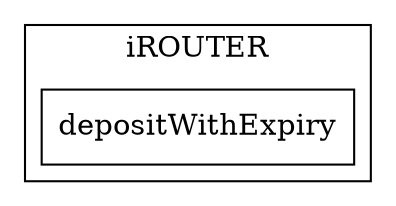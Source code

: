 strict digraph {
rankdir="LR"
node [shape=box]
subgraph cluster_38_iROUTER {
label = "iROUTER"
"38_depositWithExpiry" [label="depositWithExpiry"]
}subgraph cluster_solidity {
label = "[Solidity]"
}
}